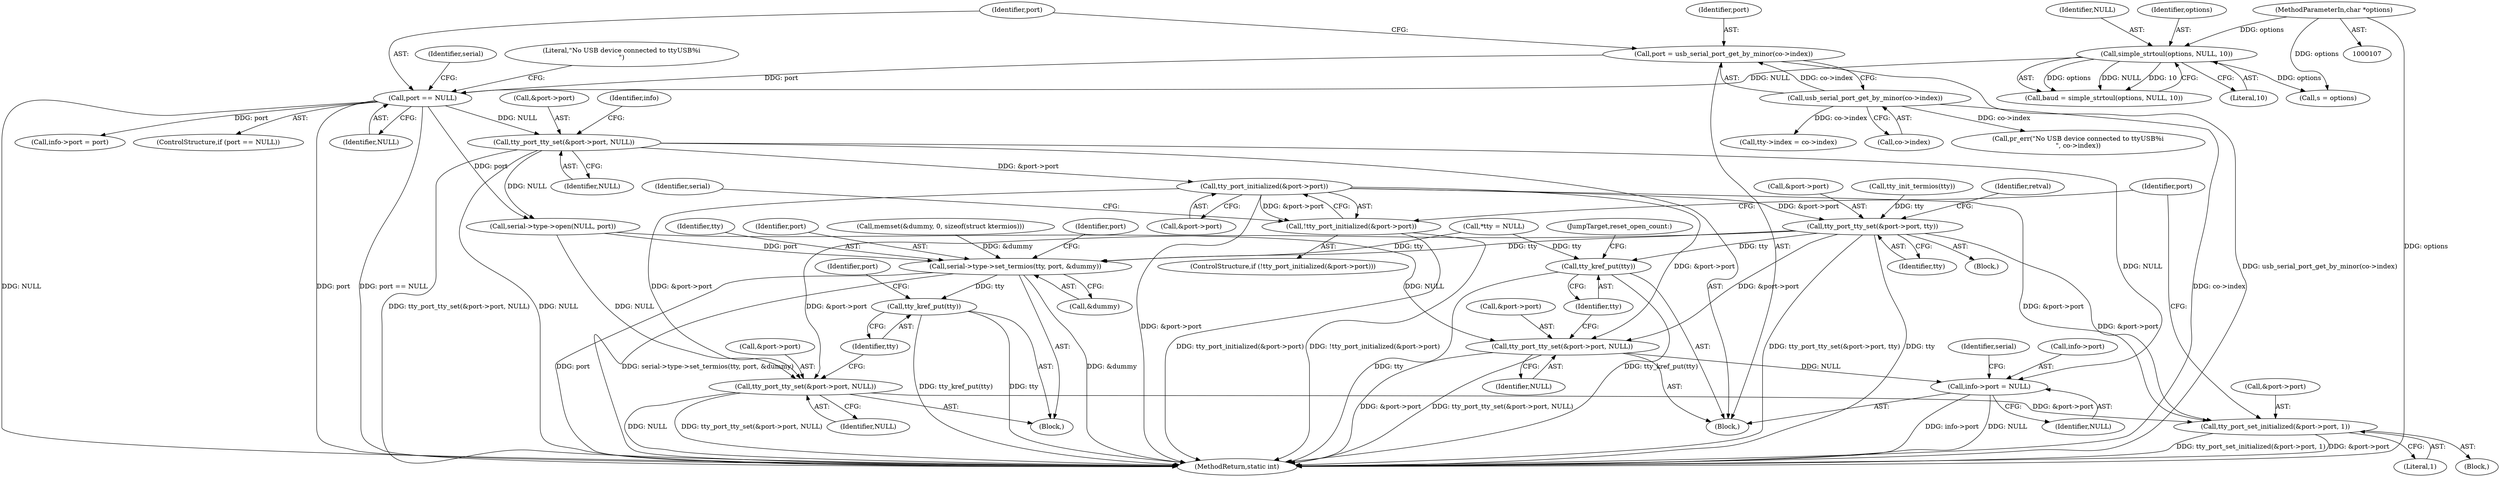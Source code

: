 digraph "0_linux_299d7572e46f98534033a9e65973f13ad1ce9047@pointer" {
"1000294" [label="(Call,tty_port_initialized(&port->port))"];
"1000275" [label="(Call,tty_port_tty_set(&port->port, NULL))"];
"1000249" [label="(Call,port == NULL)"];
"1000242" [label="(Call,port = usb_serial_port_get_by_minor(co->index))"];
"1000244" [label="(Call,usb_serial_port_get_by_minor(co->index))"];
"1000154" [label="(Call,simple_strtoul(options, NULL, 10))"];
"1000109" [label="(MethodParameterIn,char *options)"];
"1000293" [label="(Call,!tty_port_initialized(&port->port))"];
"1000376" [label="(Call,tty_port_tty_set(&port->port, tty))"];
"1000424" [label="(Call,serial->type->set_termios(tty, port, &dummy))"];
"1000435" [label="(Call,tty_kref_put(tty))"];
"1000429" [label="(Call,tty_port_tty_set(&port->port, NULL))"];
"1000437" [label="(Call,tty_port_set_initialized(&port->port, 1))"];
"1000464" [label="(Call,tty_port_tty_set(&port->port, NULL))"];
"1000480" [label="(Call,info->port = NULL)"];
"1000470" [label="(Call,tty_kref_put(tty))"];
"1000283" [label="(Identifier,info)"];
"1000294" [label="(Call,tty_port_initialized(&port->port))"];
"1000465" [label="(Call,&port->port)"];
"1000299" [label="(Block,)"];
"1000464" [label="(Call,tty_port_tty_set(&port->port, NULL))"];
"1000438" [label="(Call,&port->port)"];
"1000440" [label="(Identifier,port)"];
"1000254" [label="(Literal,\"No USB device connected to ttyUSB%i\n\")"];
"1000275" [label="(Call,tty_port_tty_set(&port->port, NULL))"];
"1000280" [label="(Identifier,NULL)"];
"1000156" [label="(Identifier,NULL)"];
"1000499" [label="(MethodReturn,static int)"];
"1000436" [label="(Identifier,tty)"];
"1000469" [label="(Identifier,NULL)"];
"1000480" [label="(Call,info->port = NULL)"];
"1000435" [label="(Call,tty_kref_put(tty))"];
"1000295" [label="(Call,&port->port)"];
"1000383" [label="(Identifier,retval)"];
"1000152" [label="(Call,baud = simple_strtoul(options, NULL, 10))"];
"1000253" [label="(Call,pr_err(\"No USB device connected to ttyUSB%i\n\", co->index))"];
"1000155" [label="(Identifier,options)"];
"1000424" [label="(Call,serial->type->set_termios(tty, port, &dummy))"];
"1000381" [label="(Identifier,tty)"];
"1000333" [label="(Call,tty->index = co->index)"];
"1000484" [label="(Identifier,NULL)"];
"1000429" [label="(Call,tty_port_tty_set(&port->port, NULL))"];
"1000292" [label="(ControlStructure,if (!tty_port_initialized(&port->port)))"];
"1000251" [label="(Identifier,NULL)"];
"1000110" [label="(Block,)"];
"1000377" [label="(Call,&port->port)"];
"1000250" [label="(Identifier,port)"];
"1000145" [label="(Call,*tty = NULL)"];
"1000418" [label="(Call,memset(&dummy, 0, sizeof(struct ktermios)))"];
"1000442" [label="(Literal,1)"];
"1000157" [label="(Literal,10)"];
"1000281" [label="(Call,info->port = port)"];
"1000248" [label="(ControlStructure,if (port == NULL))"];
"1000472" [label="(JumpTarget,reset_open_count:)"];
"1000374" [label="(Call,tty_init_termios(tty))"];
"1000244" [label="(Call,usb_serial_port_get_by_minor(co->index))"];
"1000249" [label="(Call,port == NULL)"];
"1000376" [label="(Call,tty_port_tty_set(&port->port, tty))"];
"1000487" [label="(Identifier,serial)"];
"1000384" [label="(Call,serial->type->open(NULL, port))"];
"1000432" [label="(Identifier,port)"];
"1000425" [label="(Identifier,tty)"];
"1000306" [label="(Block,)"];
"1000245" [label="(Call,co->index)"];
"1000242" [label="(Call,port = usb_serial_port_get_by_minor(co->index))"];
"1000446" [label="(Identifier,port)"];
"1000437" [label="(Call,tty_port_set_initialized(&port->port, 1))"];
"1000158" [label="(Call,s = options)"];
"1000293" [label="(Call,!tty_port_initialized(&port->port))"];
"1000243" [label="(Identifier,port)"];
"1000109" [label="(MethodParameterIn,char *options)"];
"1000303" [label="(Identifier,serial)"];
"1000154" [label="(Call,simple_strtoul(options, NULL, 10))"];
"1000430" [label="(Call,&port->port)"];
"1000434" [label="(Identifier,NULL)"];
"1000470" [label="(Call,tty_kref_put(tty))"];
"1000427" [label="(Call,&dummy)"];
"1000426" [label="(Identifier,port)"];
"1000471" [label="(Identifier,tty)"];
"1000481" [label="(Call,info->port)"];
"1000276" [label="(Call,&port->port)"];
"1000403" [label="(Block,)"];
"1000262" [label="(Identifier,serial)"];
"1000294" -> "1000293"  [label="AST: "];
"1000294" -> "1000295"  [label="CFG: "];
"1000295" -> "1000294"  [label="AST: "];
"1000293" -> "1000294"  [label="CFG: "];
"1000294" -> "1000499"  [label="DDG: &port->port"];
"1000294" -> "1000293"  [label="DDG: &port->port"];
"1000275" -> "1000294"  [label="DDG: &port->port"];
"1000294" -> "1000376"  [label="DDG: &port->port"];
"1000294" -> "1000429"  [label="DDG: &port->port"];
"1000294" -> "1000437"  [label="DDG: &port->port"];
"1000294" -> "1000464"  [label="DDG: &port->port"];
"1000275" -> "1000110"  [label="AST: "];
"1000275" -> "1000280"  [label="CFG: "];
"1000276" -> "1000275"  [label="AST: "];
"1000280" -> "1000275"  [label="AST: "];
"1000283" -> "1000275"  [label="CFG: "];
"1000275" -> "1000499"  [label="DDG: tty_port_tty_set(&port->port, NULL)"];
"1000275" -> "1000499"  [label="DDG: NULL"];
"1000249" -> "1000275"  [label="DDG: NULL"];
"1000275" -> "1000384"  [label="DDG: NULL"];
"1000275" -> "1000480"  [label="DDG: NULL"];
"1000249" -> "1000248"  [label="AST: "];
"1000249" -> "1000251"  [label="CFG: "];
"1000250" -> "1000249"  [label="AST: "];
"1000251" -> "1000249"  [label="AST: "];
"1000254" -> "1000249"  [label="CFG: "];
"1000262" -> "1000249"  [label="CFG: "];
"1000249" -> "1000499"  [label="DDG: NULL"];
"1000249" -> "1000499"  [label="DDG: port"];
"1000249" -> "1000499"  [label="DDG: port == NULL"];
"1000242" -> "1000249"  [label="DDG: port"];
"1000154" -> "1000249"  [label="DDG: NULL"];
"1000249" -> "1000281"  [label="DDG: port"];
"1000249" -> "1000384"  [label="DDG: port"];
"1000242" -> "1000110"  [label="AST: "];
"1000242" -> "1000244"  [label="CFG: "];
"1000243" -> "1000242"  [label="AST: "];
"1000244" -> "1000242"  [label="AST: "];
"1000250" -> "1000242"  [label="CFG: "];
"1000242" -> "1000499"  [label="DDG: usb_serial_port_get_by_minor(co->index)"];
"1000244" -> "1000242"  [label="DDG: co->index"];
"1000244" -> "1000245"  [label="CFG: "];
"1000245" -> "1000244"  [label="AST: "];
"1000244" -> "1000499"  [label="DDG: co->index"];
"1000244" -> "1000253"  [label="DDG: co->index"];
"1000244" -> "1000333"  [label="DDG: co->index"];
"1000154" -> "1000152"  [label="AST: "];
"1000154" -> "1000157"  [label="CFG: "];
"1000155" -> "1000154"  [label="AST: "];
"1000156" -> "1000154"  [label="AST: "];
"1000157" -> "1000154"  [label="AST: "];
"1000152" -> "1000154"  [label="CFG: "];
"1000154" -> "1000152"  [label="DDG: options"];
"1000154" -> "1000152"  [label="DDG: NULL"];
"1000154" -> "1000152"  [label="DDG: 10"];
"1000109" -> "1000154"  [label="DDG: options"];
"1000154" -> "1000158"  [label="DDG: options"];
"1000109" -> "1000107"  [label="AST: "];
"1000109" -> "1000499"  [label="DDG: options"];
"1000109" -> "1000158"  [label="DDG: options"];
"1000293" -> "1000292"  [label="AST: "];
"1000303" -> "1000293"  [label="CFG: "];
"1000446" -> "1000293"  [label="CFG: "];
"1000293" -> "1000499"  [label="DDG: !tty_port_initialized(&port->port)"];
"1000293" -> "1000499"  [label="DDG: tty_port_initialized(&port->port)"];
"1000376" -> "1000306"  [label="AST: "];
"1000376" -> "1000381"  [label="CFG: "];
"1000377" -> "1000376"  [label="AST: "];
"1000381" -> "1000376"  [label="AST: "];
"1000383" -> "1000376"  [label="CFG: "];
"1000376" -> "1000499"  [label="DDG: tty_port_tty_set(&port->port, tty)"];
"1000376" -> "1000499"  [label="DDG: tty"];
"1000374" -> "1000376"  [label="DDG: tty"];
"1000376" -> "1000424"  [label="DDG: tty"];
"1000376" -> "1000429"  [label="DDG: &port->port"];
"1000376" -> "1000437"  [label="DDG: &port->port"];
"1000376" -> "1000464"  [label="DDG: &port->port"];
"1000376" -> "1000470"  [label="DDG: tty"];
"1000424" -> "1000403"  [label="AST: "];
"1000424" -> "1000427"  [label="CFG: "];
"1000425" -> "1000424"  [label="AST: "];
"1000426" -> "1000424"  [label="AST: "];
"1000427" -> "1000424"  [label="AST: "];
"1000432" -> "1000424"  [label="CFG: "];
"1000424" -> "1000499"  [label="DDG: &dummy"];
"1000424" -> "1000499"  [label="DDG: port"];
"1000424" -> "1000499"  [label="DDG: serial->type->set_termios(tty, port, &dummy)"];
"1000145" -> "1000424"  [label="DDG: tty"];
"1000384" -> "1000424"  [label="DDG: port"];
"1000418" -> "1000424"  [label="DDG: &dummy"];
"1000424" -> "1000435"  [label="DDG: tty"];
"1000435" -> "1000403"  [label="AST: "];
"1000435" -> "1000436"  [label="CFG: "];
"1000436" -> "1000435"  [label="AST: "];
"1000440" -> "1000435"  [label="CFG: "];
"1000435" -> "1000499"  [label="DDG: tty"];
"1000435" -> "1000499"  [label="DDG: tty_kref_put(tty)"];
"1000429" -> "1000403"  [label="AST: "];
"1000429" -> "1000434"  [label="CFG: "];
"1000430" -> "1000429"  [label="AST: "];
"1000434" -> "1000429"  [label="AST: "];
"1000436" -> "1000429"  [label="CFG: "];
"1000429" -> "1000499"  [label="DDG: NULL"];
"1000429" -> "1000499"  [label="DDG: tty_port_tty_set(&port->port, NULL)"];
"1000384" -> "1000429"  [label="DDG: NULL"];
"1000429" -> "1000437"  [label="DDG: &port->port"];
"1000437" -> "1000299"  [label="AST: "];
"1000437" -> "1000442"  [label="CFG: "];
"1000438" -> "1000437"  [label="AST: "];
"1000442" -> "1000437"  [label="AST: "];
"1000446" -> "1000437"  [label="CFG: "];
"1000437" -> "1000499"  [label="DDG: tty_port_set_initialized(&port->port, 1)"];
"1000437" -> "1000499"  [label="DDG: &port->port"];
"1000464" -> "1000110"  [label="AST: "];
"1000464" -> "1000469"  [label="CFG: "];
"1000465" -> "1000464"  [label="AST: "];
"1000469" -> "1000464"  [label="AST: "];
"1000471" -> "1000464"  [label="CFG: "];
"1000464" -> "1000499"  [label="DDG: &port->port"];
"1000464" -> "1000499"  [label="DDG: tty_port_tty_set(&port->port, NULL)"];
"1000384" -> "1000464"  [label="DDG: NULL"];
"1000464" -> "1000480"  [label="DDG: NULL"];
"1000480" -> "1000110"  [label="AST: "];
"1000480" -> "1000484"  [label="CFG: "];
"1000481" -> "1000480"  [label="AST: "];
"1000484" -> "1000480"  [label="AST: "];
"1000487" -> "1000480"  [label="CFG: "];
"1000480" -> "1000499"  [label="DDG: info->port"];
"1000480" -> "1000499"  [label="DDG: NULL"];
"1000470" -> "1000110"  [label="AST: "];
"1000470" -> "1000471"  [label="CFG: "];
"1000471" -> "1000470"  [label="AST: "];
"1000472" -> "1000470"  [label="CFG: "];
"1000470" -> "1000499"  [label="DDG: tty"];
"1000470" -> "1000499"  [label="DDG: tty_kref_put(tty)"];
"1000145" -> "1000470"  [label="DDG: tty"];
}
